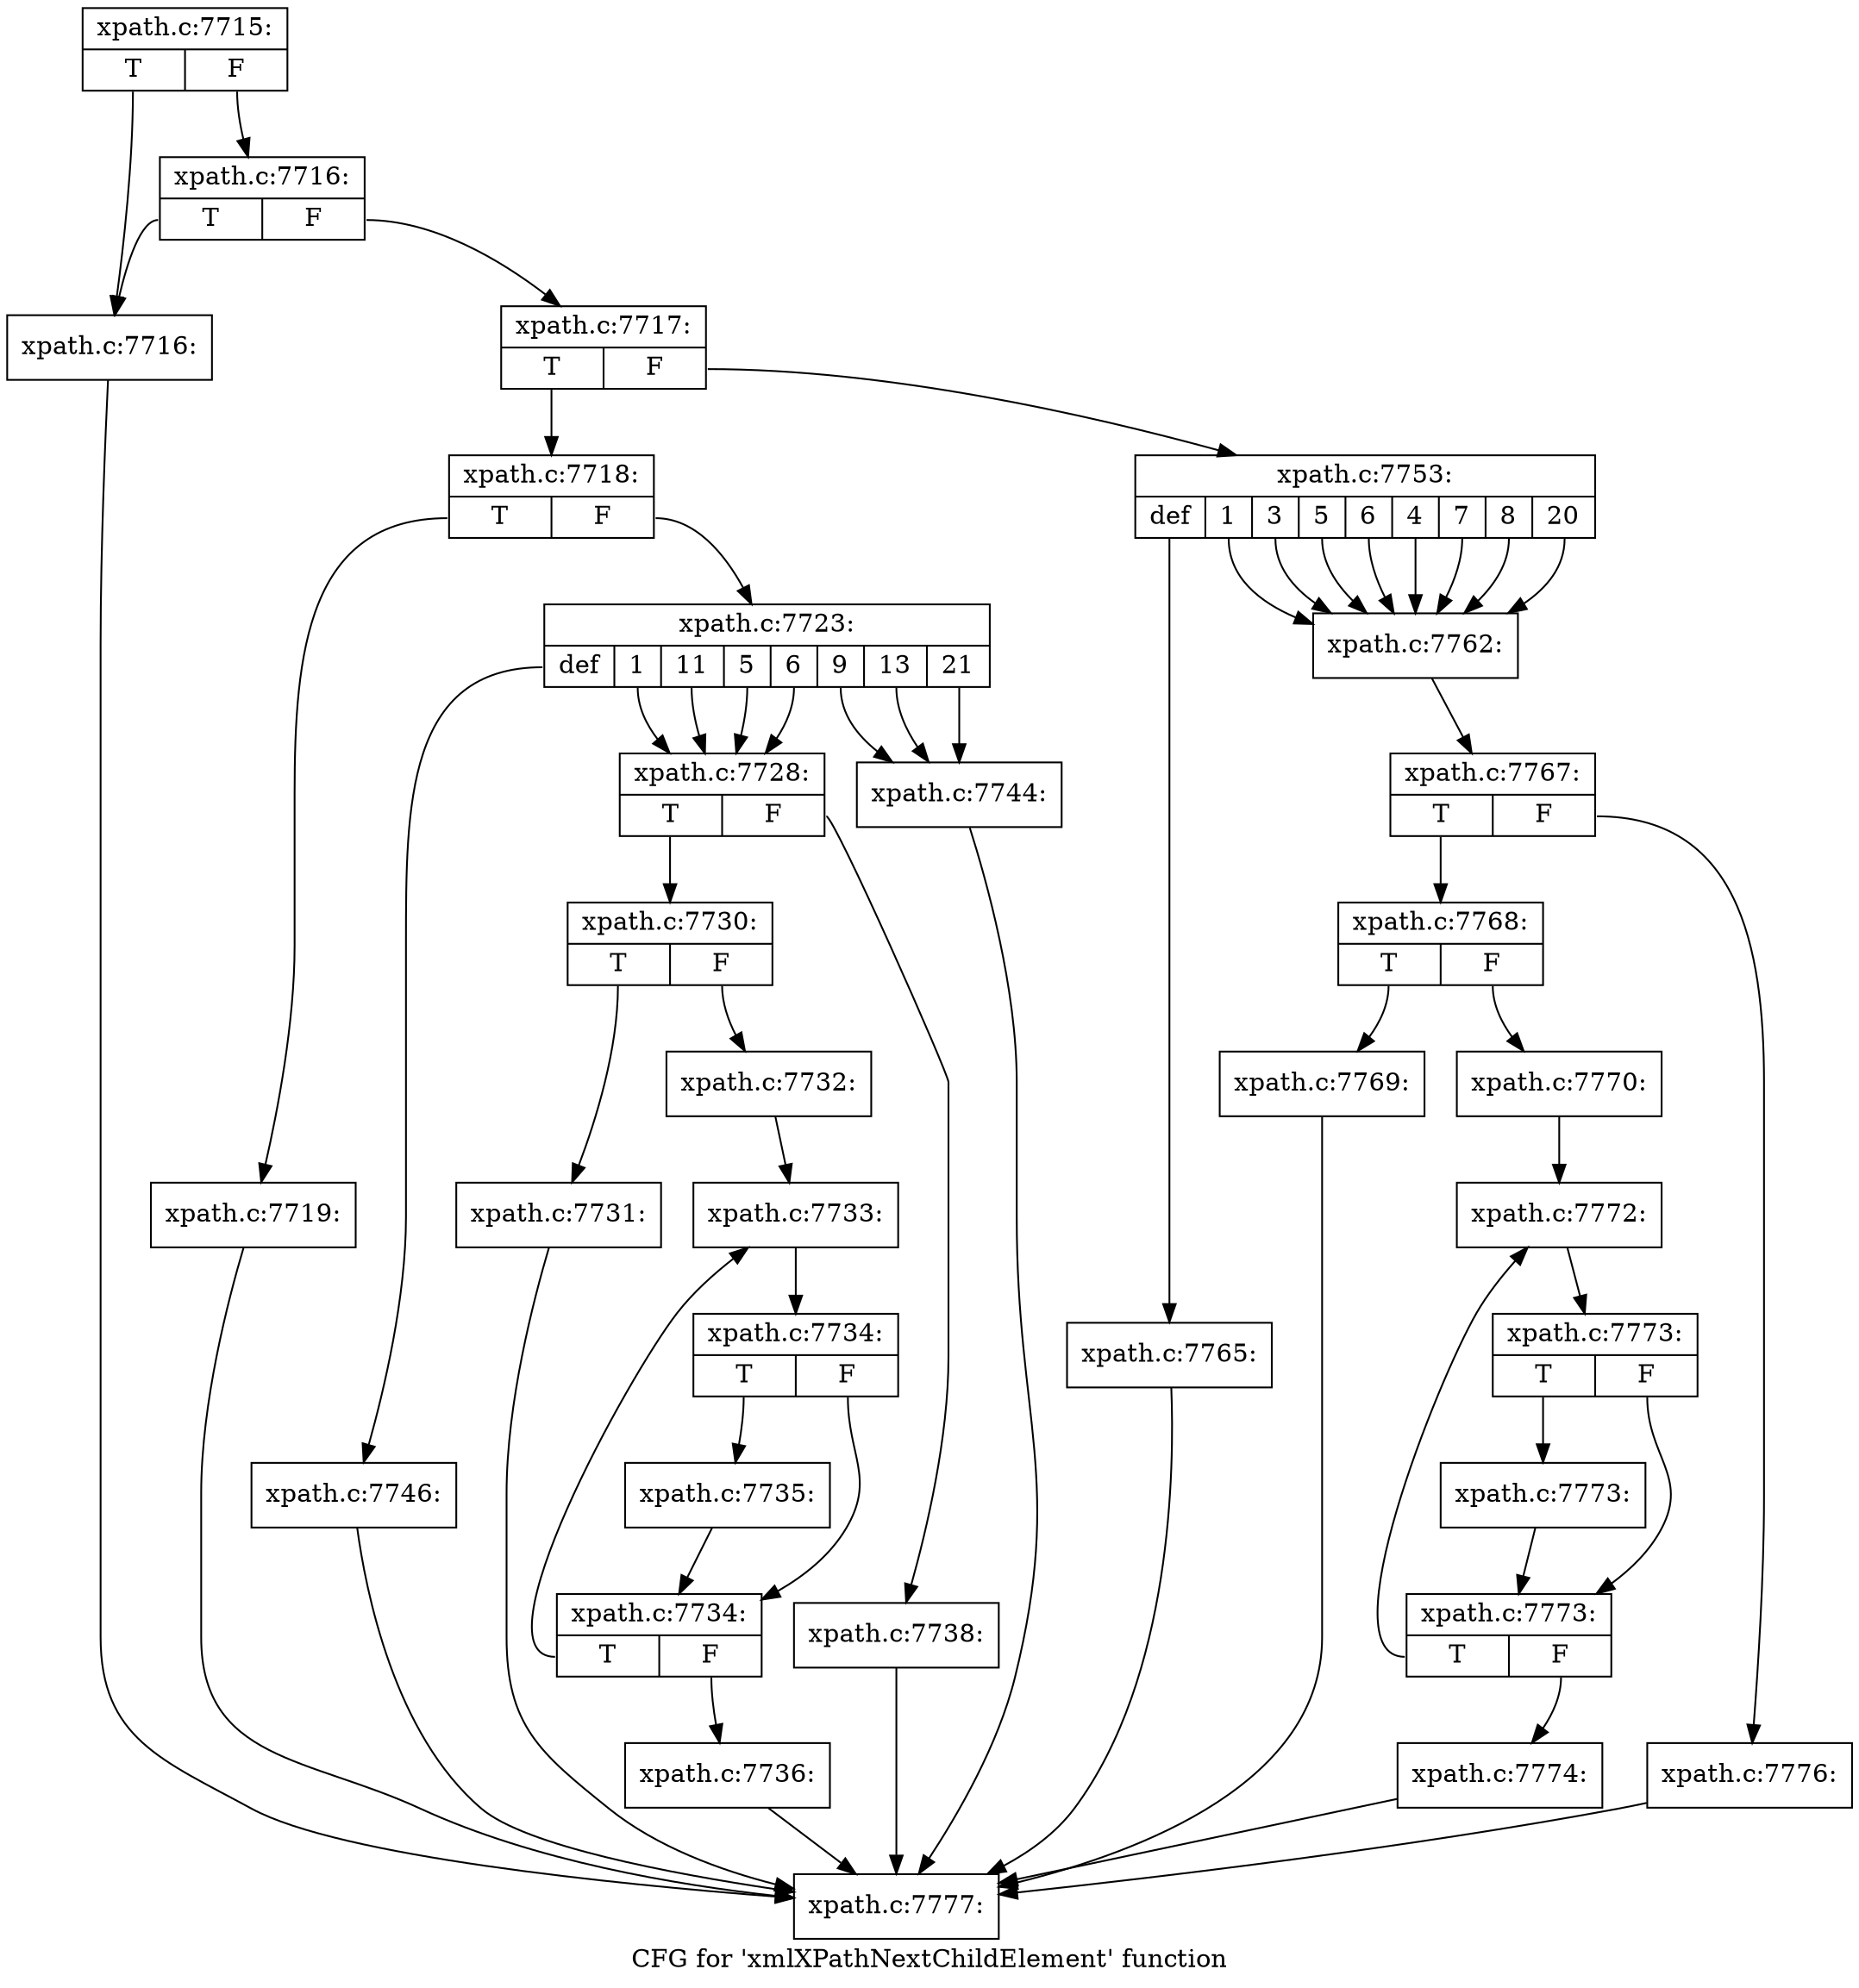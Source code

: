 digraph "CFG for 'xmlXPathNextChildElement' function" {
	label="CFG for 'xmlXPathNextChildElement' function";

	Node0x502fe30 [shape=record,label="{xpath.c:7715:|{<s0>T|<s1>F}}"];
	Node0x502fe30:s0 -> Node0x50301b0;
	Node0x502fe30:s1 -> Node0x5030250;
	Node0x5030250 [shape=record,label="{xpath.c:7716:|{<s0>T|<s1>F}}"];
	Node0x5030250:s0 -> Node0x50301b0;
	Node0x5030250:s1 -> Node0x5030200;
	Node0x50301b0 [shape=record,label="{xpath.c:7716:}"];
	Node0x50301b0 -> Node0x5039f80;
	Node0x5030200 [shape=record,label="{xpath.c:7717:|{<s0>T|<s1>F}}"];
	Node0x5030200:s0 -> Node0x503ae20;
	Node0x5030200:s1 -> Node0x503ae70;
	Node0x503ae20 [shape=record,label="{xpath.c:7718:|{<s0>T|<s1>F}}"];
	Node0x503ae20:s0 -> Node0x503b5a0;
	Node0x503ae20:s1 -> Node0x503b5f0;
	Node0x503b5a0 [shape=record,label="{xpath.c:7719:}"];
	Node0x503b5a0 -> Node0x5039f80;
	Node0x503b5f0 [shape=record,label="{xpath.c:7723:|{<s0>def|<s1>1|<s2>11|<s3>5|<s4>6|<s5>9|<s6>13|<s7>21}}"];
	Node0x503b5f0:s0 -> Node0x503bbf0;
	Node0x503b5f0:s1 -> Node0x503bf30;
	Node0x503b5f0:s2 -> Node0x503bf30;
	Node0x503b5f0:s3 -> Node0x503bf30;
	Node0x503b5f0:s4 -> Node0x503bf30;
	Node0x503b5f0:s5 -> Node0x503dce0;
	Node0x503b5f0:s6 -> Node0x503dce0;
	Node0x503b5f0:s7 -> Node0x503dce0;
	Node0x503bf30 [shape=record,label="{xpath.c:7728:|{<s0>T|<s1>F}}"];
	Node0x503bf30:s0 -> Node0x503c2c0;
	Node0x503bf30:s1 -> Node0x503c310;
	Node0x503c2c0 [shape=record,label="{xpath.c:7730:|{<s0>T|<s1>F}}"];
	Node0x503c2c0:s0 -> Node0x503c6d0;
	Node0x503c2c0:s1 -> Node0x503c720;
	Node0x503c6d0 [shape=record,label="{xpath.c:7731:}"];
	Node0x503c6d0 -> Node0x5039f80;
	Node0x503c720 [shape=record,label="{xpath.c:7732:}"];
	Node0x503c720 -> Node0x503cd10;
	Node0x503cd10 [shape=record,label="{xpath.c:7733:}"];
	Node0x503cd10 -> Node0x503ccc0;
	Node0x503ccc0 [shape=record,label="{xpath.c:7734:|{<s0>T|<s1>F}}"];
	Node0x503ccc0:s0 -> Node0x503d300;
	Node0x503ccc0:s1 -> Node0x503d2b0;
	Node0x503d300 [shape=record,label="{xpath.c:7735:}"];
	Node0x503d300 -> Node0x503d2b0;
	Node0x503d2b0 [shape=record,label="{xpath.c:7734:|{<s0>T|<s1>F}}"];
	Node0x503d2b0:s0 -> Node0x503cd10;
	Node0x503d2b0:s1 -> Node0x503cc70;
	Node0x503cc70 [shape=record,label="{xpath.c:7736:}"];
	Node0x503cc70 -> Node0x5039f80;
	Node0x503c310 [shape=record,label="{xpath.c:7738:}"];
	Node0x503c310 -> Node0x5039f80;
	Node0x503dce0 [shape=record,label="{xpath.c:7744:}"];
	Node0x503dce0 -> Node0x5039f80;
	Node0x503bbf0 [shape=record,label="{xpath.c:7746:}"];
	Node0x503bbf0 -> Node0x5039f80;
	Node0x503ae70 [shape=record,label="{xpath.c:7753:|{<s0>def|<s1>1|<s2>3|<s3>5|<s4>6|<s5>4|<s6>7|<s7>8|<s8>20}}"];
	Node0x503ae70:s0 -> Node0x503e470;
	Node0x503ae70:s1 -> Node0x503e7b0;
	Node0x503ae70:s2 -> Node0x503e7b0;
	Node0x503ae70:s3 -> Node0x503e7b0;
	Node0x503ae70:s4 -> Node0x503e7b0;
	Node0x503ae70:s5 -> Node0x503e7b0;
	Node0x503ae70:s6 -> Node0x503e7b0;
	Node0x503ae70:s7 -> Node0x503e7b0;
	Node0x503ae70:s8 -> Node0x503e7b0;
	Node0x503e7b0 [shape=record,label="{xpath.c:7762:}"];
	Node0x503e7b0 -> Node0x503b9e0;
	Node0x503e470 [shape=record,label="{xpath.c:7765:}"];
	Node0x503e470 -> Node0x5039f80;
	Node0x503b9e0 [shape=record,label="{xpath.c:7767:|{<s0>T|<s1>F}}"];
	Node0x503b9e0:s0 -> Node0x503ead0;
	Node0x503b9e0:s1 -> Node0x503eb20;
	Node0x503ead0 [shape=record,label="{xpath.c:7768:|{<s0>T|<s1>F}}"];
	Node0x503ead0:s0 -> Node0x503f010;
	Node0x503ead0:s1 -> Node0x503f060;
	Node0x503f010 [shape=record,label="{xpath.c:7769:}"];
	Node0x503f010 -> Node0x5039f80;
	Node0x503f060 [shape=record,label="{xpath.c:7770:}"];
	Node0x503f060 -> Node0x503fb50;
	Node0x503fb50 [shape=record,label="{xpath.c:7772:}"];
	Node0x503fb50 -> Node0x503fb00;
	Node0x503fb00 [shape=record,label="{xpath.c:7773:|{<s0>T|<s1>F}}"];
	Node0x503fb00:s0 -> Node0x5040140;
	Node0x503fb00:s1 -> Node0x50400f0;
	Node0x5040140 [shape=record,label="{xpath.c:7773:}"];
	Node0x5040140 -> Node0x50400f0;
	Node0x50400f0 [shape=record,label="{xpath.c:7773:|{<s0>T|<s1>F}}"];
	Node0x50400f0:s0 -> Node0x503fb50;
	Node0x50400f0:s1 -> Node0x503fab0;
	Node0x503fab0 [shape=record,label="{xpath.c:7774:}"];
	Node0x503fab0 -> Node0x5039f80;
	Node0x503eb20 [shape=record,label="{xpath.c:7776:}"];
	Node0x503eb20 -> Node0x5039f80;
	Node0x5039f80 [shape=record,label="{xpath.c:7777:}"];
}
